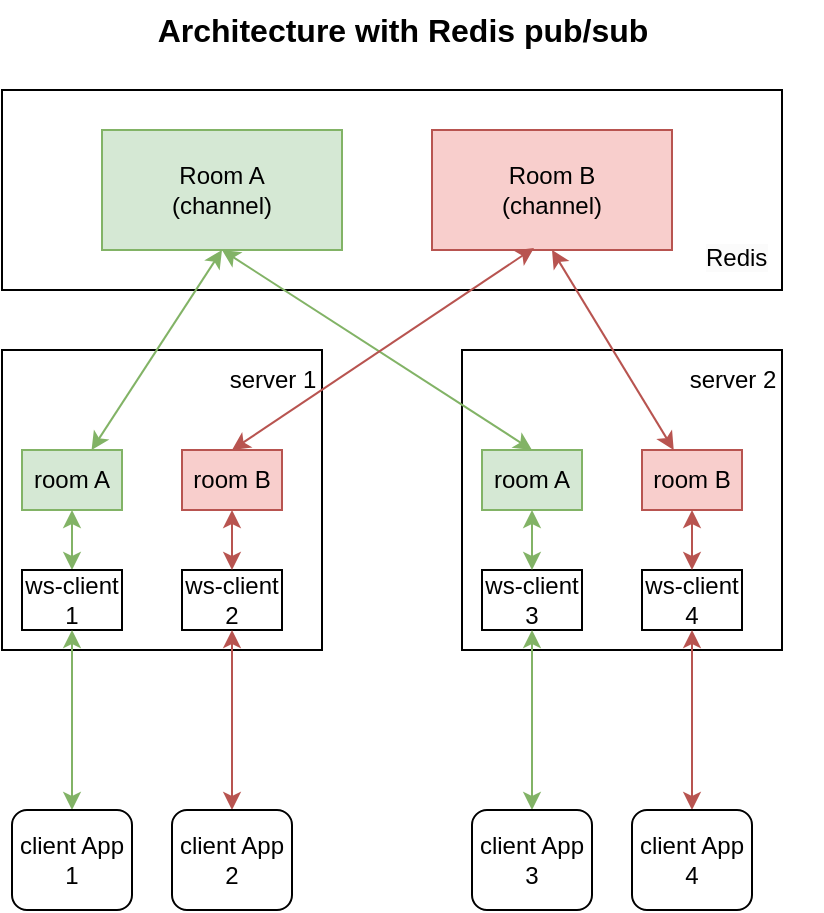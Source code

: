 <mxfile version="21.0.6" type="device"><diagram name="第 1 页" id="eGUKfmmftya8M-3aIVwl"><mxGraphModel dx="1434" dy="641" grid="1" gridSize="10" guides="1" tooltips="1" connect="1" arrows="1" fold="1" page="1" pageScale="1" pageWidth="827" pageHeight="1169" math="0" shadow="0"><root><mxCell id="0"/><mxCell id="1" parent="0"/><mxCell id="mzEF_PZYNMgdq9uE8k_1-2" value="" style="rounded=0;whiteSpace=wrap;html=1;align=right;" vertex="1" parent="1"><mxGeometry x="100" y="190" width="390" height="100" as="geometry"/></mxCell><mxCell id="mzEF_PZYNMgdq9uE8k_1-3" value="Room A&lt;br&gt;(channel)" style="rounded=0;whiteSpace=wrap;html=1;fillColor=#d5e8d4;strokeColor=#82b366;" vertex="1" parent="1"><mxGeometry x="150" y="210" width="120" height="60" as="geometry"/></mxCell><mxCell id="mzEF_PZYNMgdq9uE8k_1-4" value="Room B&lt;br&gt;(channel)" style="rounded=0;whiteSpace=wrap;html=1;fillColor=#f8cecc;strokeColor=#b85450;" vertex="1" parent="1"><mxGeometry x="315" y="210" width="120" height="60" as="geometry"/></mxCell><mxCell id="mzEF_PZYNMgdq9uE8k_1-8" value="" style="rounded=0;whiteSpace=wrap;html=1;" vertex="1" parent="1"><mxGeometry x="100" y="320" width="160" height="150" as="geometry"/></mxCell><mxCell id="mzEF_PZYNMgdq9uE8k_1-27" style="rounded=0;orthogonalLoop=1;jettySize=auto;html=1;entryX=0.5;entryY=1;entryDx=0;entryDy=0;endArrow=classic;endFill=1;startArrow=classic;startFill=1;strokeColor=#82b366;" edge="1" parent="1" source="mzEF_PZYNMgdq9uE8k_1-12" target="mzEF_PZYNMgdq9uE8k_1-15"><mxGeometry relative="1" as="geometry"/></mxCell><mxCell id="mzEF_PZYNMgdq9uE8k_1-12" value="ws-client&lt;br&gt;1" style="rounded=0;whiteSpace=wrap;html=1;" vertex="1" parent="1"><mxGeometry x="110" y="430" width="50" height="30" as="geometry"/></mxCell><mxCell id="mzEF_PZYNMgdq9uE8k_1-14" value="ws-client&lt;br&gt;2" style="rounded=0;whiteSpace=wrap;html=1;" vertex="1" parent="1"><mxGeometry x="190" y="430" width="50" height="30" as="geometry"/></mxCell><mxCell id="mzEF_PZYNMgdq9uE8k_1-28" style="rounded=0;orthogonalLoop=1;jettySize=auto;html=1;entryX=0.5;entryY=1;entryDx=0;entryDy=0;startArrow=classic;startFill=1;strokeColor=#82b366;" edge="1" parent="1" source="mzEF_PZYNMgdq9uE8k_1-15" target="mzEF_PZYNMgdq9uE8k_1-3"><mxGeometry relative="1" as="geometry"/></mxCell><mxCell id="mzEF_PZYNMgdq9uE8k_1-15" value="room A" style="rounded=0;whiteSpace=wrap;html=1;fillColor=#d5e8d4;strokeColor=#82b366;" vertex="1" parent="1"><mxGeometry x="110" y="370" width="50" height="30" as="geometry"/></mxCell><mxCell id="mzEF_PZYNMgdq9uE8k_1-16" value="" style="rounded=0;whiteSpace=wrap;html=1;" vertex="1" parent="1"><mxGeometry x="330" y="320" width="160" height="150" as="geometry"/></mxCell><mxCell id="mzEF_PZYNMgdq9uE8k_1-17" value="ws-client&lt;br&gt;3" style="rounded=0;whiteSpace=wrap;html=1;" vertex="1" parent="1"><mxGeometry x="340" y="430" width="50" height="30" as="geometry"/></mxCell><mxCell id="mzEF_PZYNMgdq9uE8k_1-18" value="ws-client&lt;br&gt;4" style="rounded=0;whiteSpace=wrap;html=1;" vertex="1" parent="1"><mxGeometry x="420" y="430" width="50" height="30" as="geometry"/></mxCell><mxCell id="mzEF_PZYNMgdq9uE8k_1-29" style="rounded=0;orthogonalLoop=1;jettySize=auto;html=1;entryX=0.5;entryY=1;entryDx=0;entryDy=0;startArrow=classic;startFill=1;exitX=0.5;exitY=0;exitDx=0;exitDy=0;strokeColor=#82b366;" edge="1" parent="1" source="mzEF_PZYNMgdq9uE8k_1-19" target="mzEF_PZYNMgdq9uE8k_1-3"><mxGeometry relative="1" as="geometry"/></mxCell><mxCell id="mzEF_PZYNMgdq9uE8k_1-39" style="rounded=0;orthogonalLoop=1;jettySize=auto;html=1;exitX=0.5;exitY=1;exitDx=0;exitDy=0;entryX=0.5;entryY=0;entryDx=0;entryDy=0;startArrow=classic;startFill=1;strokeColor=#82b366;" edge="1" parent="1" source="mzEF_PZYNMgdq9uE8k_1-19" target="mzEF_PZYNMgdq9uE8k_1-17"><mxGeometry relative="1" as="geometry"/></mxCell><mxCell id="mzEF_PZYNMgdq9uE8k_1-19" value="room A" style="rounded=0;whiteSpace=wrap;html=1;fillColor=#d5e8d4;strokeColor=#82b366;" vertex="1" parent="1"><mxGeometry x="340" y="370" width="50" height="30" as="geometry"/></mxCell><mxCell id="mzEF_PZYNMgdq9uE8k_1-48" style="edgeStyle=orthogonalEdgeStyle;rounded=0;orthogonalLoop=1;jettySize=auto;html=1;startArrow=classic;startFill=1;strokeColor=#b85450;" edge="1" parent="1" source="mzEF_PZYNMgdq9uE8k_1-21" target="mzEF_PZYNMgdq9uE8k_1-18"><mxGeometry relative="1" as="geometry"/></mxCell><mxCell id="mzEF_PZYNMgdq9uE8k_1-21" value="room B" style="rounded=0;whiteSpace=wrap;html=1;fillColor=#f8cecc;strokeColor=#b85450;" vertex="1" parent="1"><mxGeometry x="420" y="370" width="50" height="30" as="geometry"/></mxCell><mxCell id="mzEF_PZYNMgdq9uE8k_1-34" style="edgeStyle=orthogonalEdgeStyle;rounded=0;orthogonalLoop=1;jettySize=auto;html=1;entryX=0.5;entryY=1;entryDx=0;entryDy=0;startArrow=classic;startFill=1;strokeColor=#82b366;" edge="1" parent="1" source="mzEF_PZYNMgdq9uE8k_1-30" target="mzEF_PZYNMgdq9uE8k_1-12"><mxGeometry relative="1" as="geometry"/></mxCell><mxCell id="mzEF_PZYNMgdq9uE8k_1-30" value="client App&lt;br&gt;1" style="rounded=1;whiteSpace=wrap;html=1;" vertex="1" parent="1"><mxGeometry x="105" y="550" width="60" height="50" as="geometry"/></mxCell><mxCell id="mzEF_PZYNMgdq9uE8k_1-36" style="edgeStyle=orthogonalEdgeStyle;rounded=0;orthogonalLoop=1;jettySize=auto;html=1;entryX=0.5;entryY=1;entryDx=0;entryDy=0;startArrow=classic;startFill=1;strokeColor=#b85450;" edge="1" parent="1" source="mzEF_PZYNMgdq9uE8k_1-31" target="mzEF_PZYNMgdq9uE8k_1-14"><mxGeometry relative="1" as="geometry"/></mxCell><mxCell id="mzEF_PZYNMgdq9uE8k_1-31" value="client App&lt;br&gt;2" style="rounded=1;whiteSpace=wrap;html=1;" vertex="1" parent="1"><mxGeometry x="185" y="550" width="60" height="50" as="geometry"/></mxCell><mxCell id="mzEF_PZYNMgdq9uE8k_1-37" style="edgeStyle=orthogonalEdgeStyle;rounded=0;orthogonalLoop=1;jettySize=auto;html=1;entryX=0.5;entryY=1;entryDx=0;entryDy=0;startArrow=classic;startFill=1;strokeColor=#82b366;" edge="1" parent="1" source="mzEF_PZYNMgdq9uE8k_1-32" target="mzEF_PZYNMgdq9uE8k_1-17"><mxGeometry relative="1" as="geometry"/></mxCell><mxCell id="mzEF_PZYNMgdq9uE8k_1-32" value="client App&lt;br&gt;3" style="rounded=1;whiteSpace=wrap;html=1;" vertex="1" parent="1"><mxGeometry x="335" y="550" width="60" height="50" as="geometry"/></mxCell><mxCell id="mzEF_PZYNMgdq9uE8k_1-38" style="edgeStyle=orthogonalEdgeStyle;rounded=0;orthogonalLoop=1;jettySize=auto;html=1;entryX=0.5;entryY=1;entryDx=0;entryDy=0;startArrow=classic;startFill=1;strokeColor=#b85450;" edge="1" parent="1" source="mzEF_PZYNMgdq9uE8k_1-33" target="mzEF_PZYNMgdq9uE8k_1-18"><mxGeometry relative="1" as="geometry"/></mxCell><mxCell id="mzEF_PZYNMgdq9uE8k_1-33" value="client App&lt;br&gt;4" style="rounded=1;whiteSpace=wrap;html=1;" vertex="1" parent="1"><mxGeometry x="415" y="550" width="60" height="50" as="geometry"/></mxCell><mxCell id="mzEF_PZYNMgdq9uE8k_1-43" style="edgeStyle=orthogonalEdgeStyle;rounded=0;orthogonalLoop=1;jettySize=auto;html=1;exitX=0.5;exitY=1;exitDx=0;exitDy=0;entryX=0.5;entryY=0;entryDx=0;entryDy=0;strokeColor=#b85450;startArrow=classic;startFill=1;" edge="1" parent="1" source="mzEF_PZYNMgdq9uE8k_1-42" target="mzEF_PZYNMgdq9uE8k_1-14"><mxGeometry relative="1" as="geometry"/></mxCell><mxCell id="mzEF_PZYNMgdq9uE8k_1-44" style="rounded=0;orthogonalLoop=1;jettySize=auto;html=1;exitX=0.5;exitY=0;exitDx=0;exitDy=0;entryX=0.425;entryY=0.983;entryDx=0;entryDy=0;entryPerimeter=0;strokeColor=#b85450;startArrow=classic;startFill=1;" edge="1" parent="1" source="mzEF_PZYNMgdq9uE8k_1-42" target="mzEF_PZYNMgdq9uE8k_1-4"><mxGeometry relative="1" as="geometry"/></mxCell><mxCell id="mzEF_PZYNMgdq9uE8k_1-42" value="room B" style="rounded=0;whiteSpace=wrap;html=1;fillColor=#f8cecc;strokeColor=#b85450;" vertex="1" parent="1"><mxGeometry x="190" y="370" width="50" height="30" as="geometry"/></mxCell><mxCell id="mzEF_PZYNMgdq9uE8k_1-46" style="rounded=0;orthogonalLoop=1;jettySize=auto;html=1;exitX=0.5;exitY=1;exitDx=0;exitDy=0;startArrow=classic;startFill=1;strokeColor=#b85450;" edge="1" parent="1" source="mzEF_PZYNMgdq9uE8k_1-4" target="mzEF_PZYNMgdq9uE8k_1-21"><mxGeometry relative="1" as="geometry"/></mxCell><mxCell id="mzEF_PZYNMgdq9uE8k_1-49" value="server 1" style="text;html=1;align=center;verticalAlign=middle;resizable=0;points=[];autosize=1;strokeColor=none;fillColor=none;" vertex="1" parent="1"><mxGeometry x="200" y="320" width="70" height="30" as="geometry"/></mxCell><mxCell id="mzEF_PZYNMgdq9uE8k_1-50" value="server 2" style="text;html=1;align=center;verticalAlign=middle;resizable=0;points=[];autosize=1;strokeColor=none;fillColor=none;" vertex="1" parent="1"><mxGeometry x="430" y="320" width="70" height="30" as="geometry"/></mxCell><mxCell id="mzEF_PZYNMgdq9uE8k_1-51" value="&lt;span style=&quot;color: rgb(0, 0, 0); font-family: Helvetica; font-size: 12px; font-style: normal; font-variant-ligatures: normal; font-variant-caps: normal; font-weight: 400; letter-spacing: normal; orphans: 2; text-align: right; text-indent: 0px; text-transform: none; widows: 2; word-spacing: 0px; -webkit-text-stroke-width: 0px; background-color: rgb(251, 251, 251); text-decoration-thickness: initial; text-decoration-style: initial; text-decoration-color: initial; float: none; display: inline !important;&quot;&gt;Redis&lt;/span&gt;" style="text;whiteSpace=wrap;html=1;" vertex="1" parent="1"><mxGeometry x="450" y="260" width="60" height="40" as="geometry"/></mxCell><mxCell id="mzEF_PZYNMgdq9uE8k_1-52" value="&lt;b&gt;&lt;font style=&quot;font-size: 16px;&quot;&gt;Architecture with Redis pub/sub&lt;/font&gt;&lt;/b&gt;" style="text;html=1;align=center;verticalAlign=middle;resizable=0;points=[];autosize=1;strokeColor=none;fillColor=none;" vertex="1" parent="1"><mxGeometry x="165" y="145" width="270" height="30" as="geometry"/></mxCell></root></mxGraphModel></diagram></mxfile>